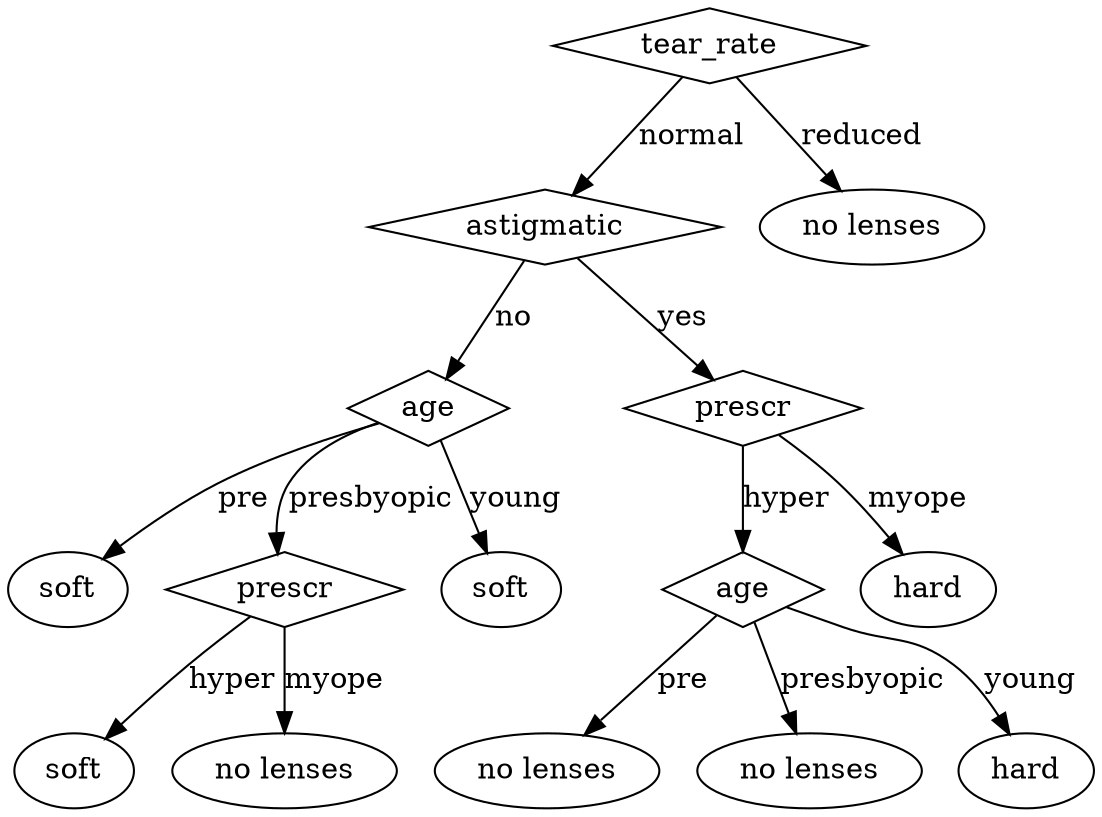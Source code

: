 digraph G {
// nodes
4444835456 [shape="diamond" label="tear_rate"];
4447312704 [shape="diamond" label="astigmatic"];
4447364544 [shape="diamond" label="age"];
4447363136 [label="soft"];
4447365056 [shape="diamond" label="prescr"];
4447364992 [label="soft"];
4447365248 [label="no lenses"];
4447364736 [label="soft"];
4447363968 [shape="diamond" label="prescr"];
4447364096 [shape="diamond" label="age"];
4447365440 [label="no lenses"];
4447365696 [label="no lenses"];
4447365760 [label="hard"];
4447364032 [label="hard"];
4447312576 [label="no lenses"];
// edges
4444835456 -> 4447312704 [label="normal"];
4447312704 -> 4447364544 [label="no"];
4447364544 -> 4447363136 [label="pre"];
4447364544 -> 4447365056 [label="presbyopic"];
4447365056 -> 4447364992 [label="hyper"];
4447365056 -> 4447365248 [label="myope"];
4447364544 -> 4447364736 [label="young"];
4447312704 -> 4447363968 [label="yes"];
4447363968 -> 4447364096 [label="hyper"];
4447364096 -> 4447365440 [label="pre"];
4447364096 -> 4447365696 [label="presbyopic"];
4447364096 -> 4447365760 [label="young"];
4447363968 -> 4447364032 [label="myope"];
4444835456 -> 4447312576 [label="reduced"];
}
